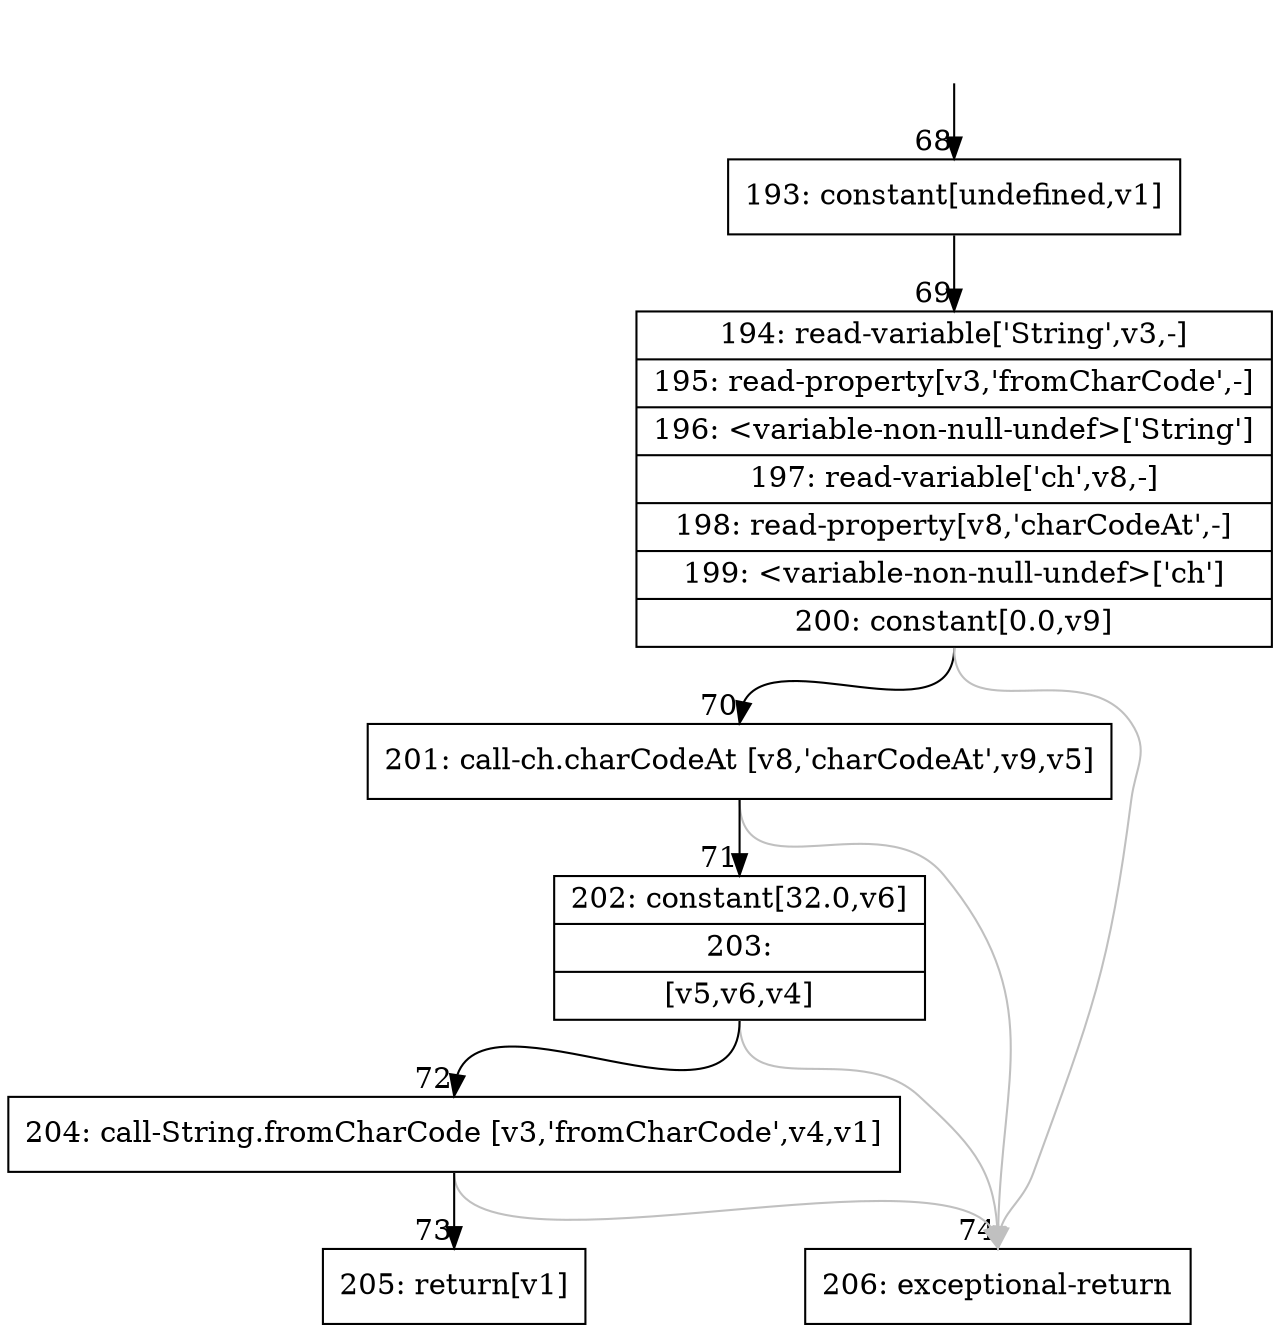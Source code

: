digraph {
rankdir="TD"
BB_entry8[shape=none,label=""];
BB_entry8 -> BB68 [tailport=s, headport=n, headlabel="    68"]
BB68 [shape=record label="{193: constant[undefined,v1]}" ] 
BB68 -> BB69 [tailport=s, headport=n, headlabel="      69"]
BB69 [shape=record label="{194: read-variable['String',v3,-]|195: read-property[v3,'fromCharCode',-]|196: \<variable-non-null-undef\>['String']|197: read-variable['ch',v8,-]|198: read-property[v8,'charCodeAt',-]|199: \<variable-non-null-undef\>['ch']|200: constant[0.0,v9]}" ] 
BB69 -> BB70 [tailport=s, headport=n, headlabel="      70"]
BB69 -> BB74 [tailport=s, headport=n, color=gray, headlabel="      74"]
BB70 [shape=record label="{201: call-ch.charCodeAt [v8,'charCodeAt',v9,v5]}" ] 
BB70 -> BB71 [tailport=s, headport=n, headlabel="      71"]
BB70 -> BB74 [tailport=s, headport=n, color=gray]
BB71 [shape=record label="{202: constant[32.0,v6]|203: |[v5,v6,v4]}" ] 
BB71 -> BB72 [tailport=s, headport=n, headlabel="      72"]
BB71 -> BB74 [tailport=s, headport=n, color=gray]
BB72 [shape=record label="{204: call-String.fromCharCode [v3,'fromCharCode',v4,v1]}" ] 
BB72 -> BB73 [tailport=s, headport=n, headlabel="      73"]
BB72 -> BB74 [tailport=s, headport=n, color=gray]
BB73 [shape=record label="{205: return[v1]}" ] 
BB74 [shape=record label="{206: exceptional-return}" ] 
//#$~ 220
}
